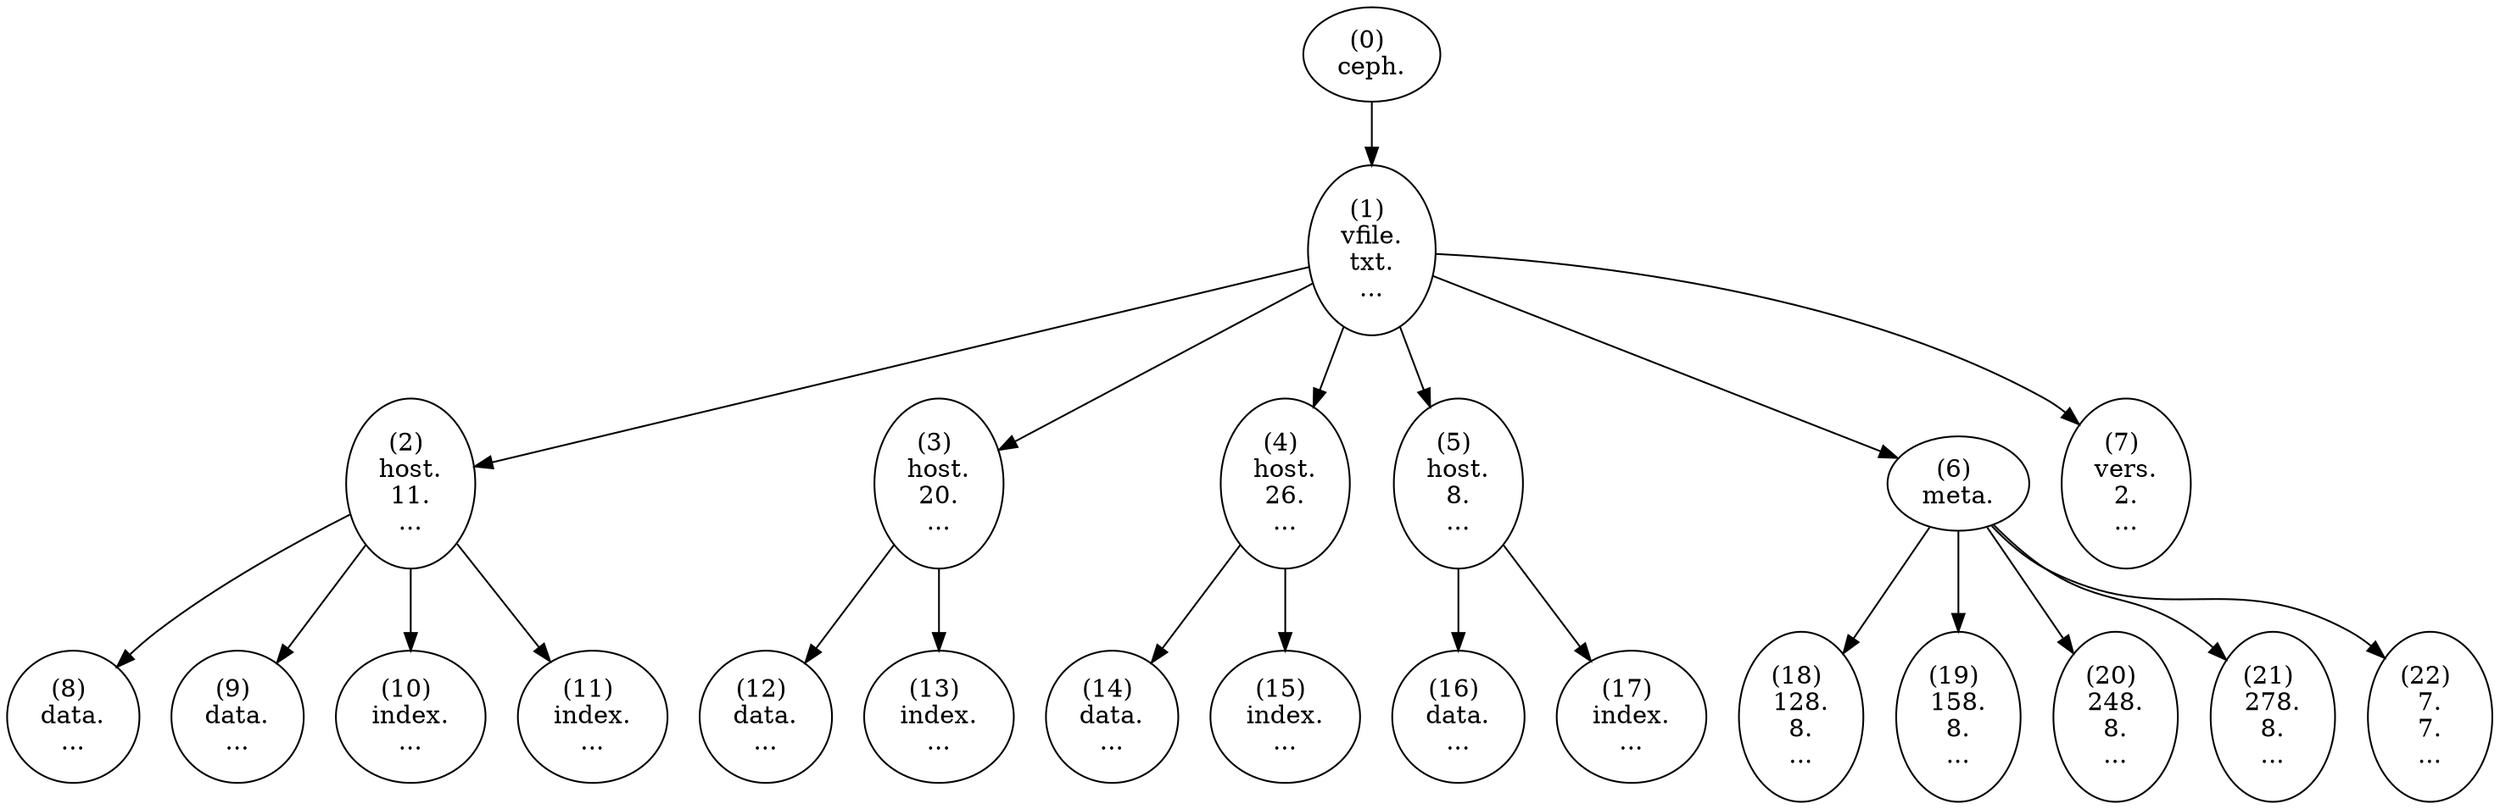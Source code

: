 digraph G {"(0) \nceph.\n" -> "(1) \nvfile.\ntxt.\n...";
"(1) \nvfile.\ntxt.\n..." -> "(2) \nhost.\n11.\n...";
"(1) \nvfile.\ntxt.\n..." -> "(3) \nhost.\n20.\n...";
"(1) \nvfile.\ntxt.\n..." -> "(4) \nhost.\n26.\n...";
"(1) \nvfile.\ntxt.\n..." -> "(5) \nhost.\n8.\n...";
"(1) \nvfile.\ntxt.\n..." -> "(6) \nmeta.\n";
"(1) \nvfile.\ntxt.\n..." -> "(7) \nvers.\n2.\n...";
"(2) \nhost.\n11.\n..." -> "(8) \ndata.\n...";
"(2) \nhost.\n11.\n..." -> "(9) \ndata.\n...";
"(2) \nhost.\n11.\n..." -> "(10) \nindex.\n...";
"(2) \nhost.\n11.\n..." -> "(11) \nindex.\n...";
"(3) \nhost.\n20.\n..." -> "(12) \ndata.\n...";
"(3) \nhost.\n20.\n..." -> "(13) \nindex.\n...";
"(4) \nhost.\n26.\n..." -> "(14) \ndata.\n...";
"(4) \nhost.\n26.\n..." -> "(15) \nindex.\n...";
"(5) \nhost.\n8.\n..." -> "(16) \ndata.\n...";
"(5) \nhost.\n8.\n..." -> "(17) \nindex.\n...";
"(6) \nmeta.\n" -> "(18) \n128.\n8.\n...";
"(6) \nmeta.\n" -> "(19) \n158.\n8.\n...";
"(6) \nmeta.\n" -> "(20) \n248.\n8.\n...";
"(6) \nmeta.\n" -> "(21) \n278.\n8.\n...";
"(6) \nmeta.\n" -> "(22) \n7.\n7.\n...";
}